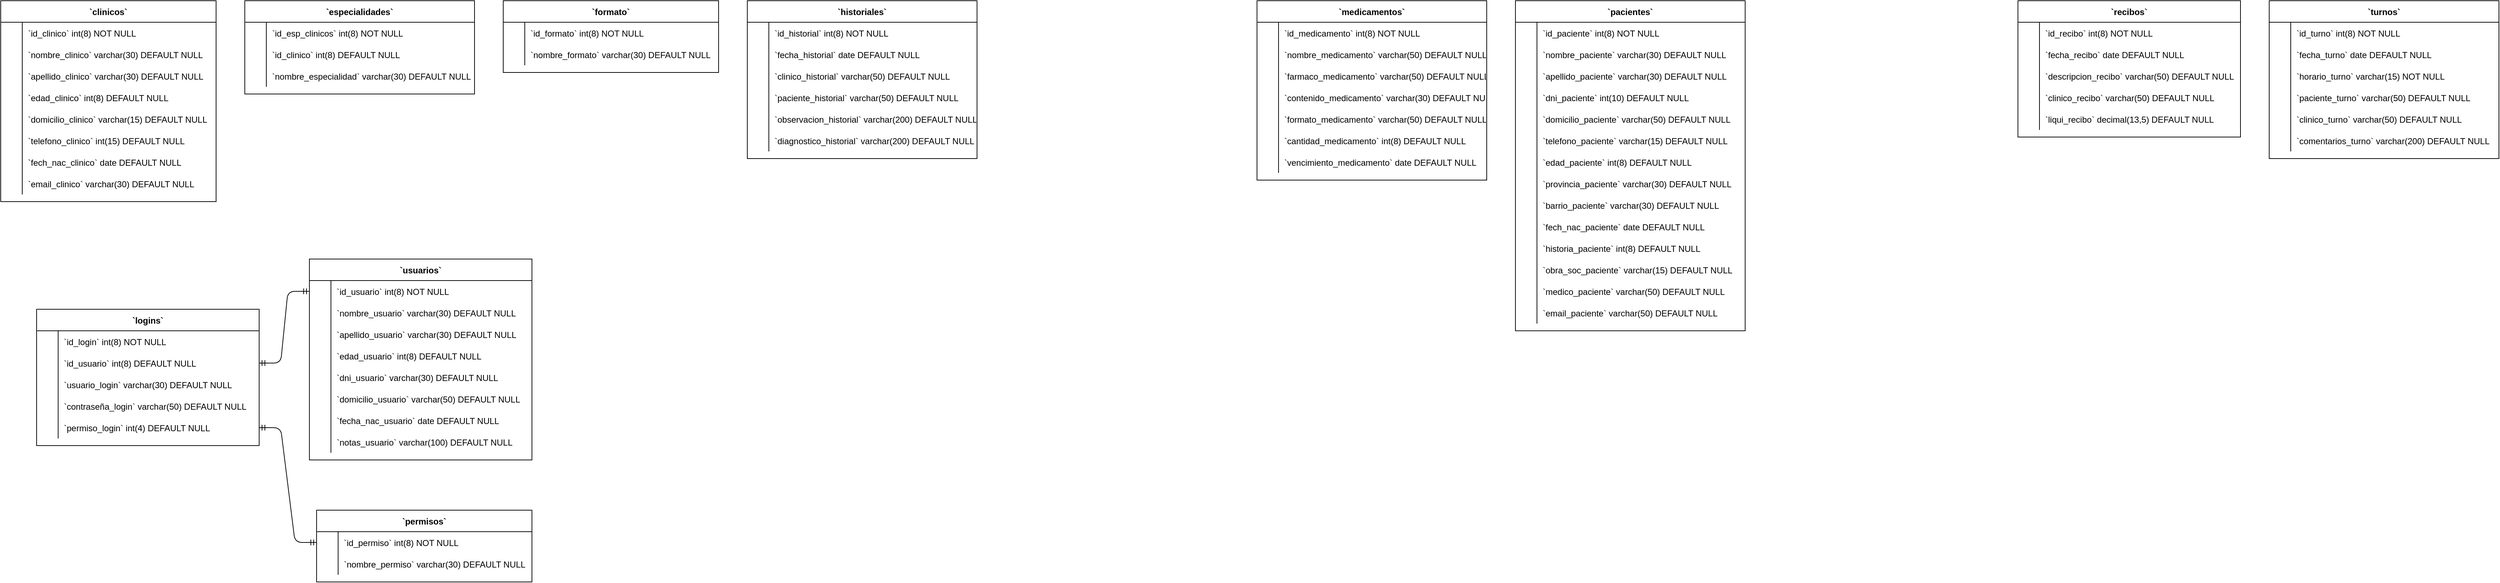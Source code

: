 <mxfile version="13.7.1" type="device"><diagram id="GJ1BI-aO0bGRe-Ar0rI8" name="Page-1"><mxGraphModel dx="3076" dy="762" grid="1" gridSize="10" guides="1" tooltips="1" connect="1" arrows="1" fold="1" page="1" pageScale="1" pageWidth="827" pageHeight="1169" math="0" shadow="0"><root><mxCell id="0"/><mxCell id="1" parent="0"/><mxCell id="Ii7z42GbS3ckq1e17mnA-2" value="`clinicos`" style="shape=table;startSize=30;container=1;collapsible=1;childLayout=tableLayout;fixedRows=1;rowLines=0;fontStyle=1;align=center;resizeLast=1;" vertex="1" parent="1"><mxGeometry x="-1500" y="200" width="300" height="280" as="geometry"/></mxCell><mxCell id="Ii7z42GbS3ckq1e17mnA-3" value="" style="shape=partialRectangle;collapsible=0;dropTarget=0;pointerEvents=0;fillColor=none;points=[[0,0.5],[1,0.5]];portConstraint=eastwest;top=0;left=0;right=0;bottom=0;" vertex="1" parent="Ii7z42GbS3ckq1e17mnA-2"><mxGeometry y="30" width="300" height="30" as="geometry"/></mxCell><mxCell id="Ii7z42GbS3ckq1e17mnA-4" value="" style="shape=partialRectangle;overflow=hidden;connectable=0;fillColor=none;top=0;left=0;bottom=0;right=0;" vertex="1" parent="Ii7z42GbS3ckq1e17mnA-3"><mxGeometry width="30" height="30" as="geometry"/></mxCell><mxCell id="Ii7z42GbS3ckq1e17mnA-5" value="`id_clinico` int(8) NOT NULL" style="shape=partialRectangle;overflow=hidden;connectable=0;fillColor=none;top=0;left=0;bottom=0;right=0;align=left;spacingLeft=6;" vertex="1" parent="Ii7z42GbS3ckq1e17mnA-3"><mxGeometry x="30" width="270" height="30" as="geometry"/></mxCell><mxCell id="Ii7z42GbS3ckq1e17mnA-6" value="" style="shape=partialRectangle;collapsible=0;dropTarget=0;pointerEvents=0;fillColor=none;points=[[0,0.5],[1,0.5]];portConstraint=eastwest;top=0;left=0;right=0;bottom=0;" vertex="1" parent="Ii7z42GbS3ckq1e17mnA-2"><mxGeometry y="60" width="300" height="30" as="geometry"/></mxCell><mxCell id="Ii7z42GbS3ckq1e17mnA-7" value="" style="shape=partialRectangle;overflow=hidden;connectable=0;fillColor=none;top=0;left=0;bottom=0;right=0;" vertex="1" parent="Ii7z42GbS3ckq1e17mnA-6"><mxGeometry width="30" height="30" as="geometry"/></mxCell><mxCell id="Ii7z42GbS3ckq1e17mnA-8" value="`nombre_clinico` varchar(30) DEFAULT NULL" style="shape=partialRectangle;overflow=hidden;connectable=0;fillColor=none;top=0;left=0;bottom=0;right=0;align=left;spacingLeft=6;" vertex="1" parent="Ii7z42GbS3ckq1e17mnA-6"><mxGeometry x="30" width="270" height="30" as="geometry"/></mxCell><mxCell id="Ii7z42GbS3ckq1e17mnA-9" value="" style="shape=partialRectangle;collapsible=0;dropTarget=0;pointerEvents=0;fillColor=none;points=[[0,0.5],[1,0.5]];portConstraint=eastwest;top=0;left=0;right=0;bottom=0;" vertex="1" parent="Ii7z42GbS3ckq1e17mnA-2"><mxGeometry y="90" width="300" height="30" as="geometry"/></mxCell><mxCell id="Ii7z42GbS3ckq1e17mnA-10" value="" style="shape=partialRectangle;overflow=hidden;connectable=0;fillColor=none;top=0;left=0;bottom=0;right=0;" vertex="1" parent="Ii7z42GbS3ckq1e17mnA-9"><mxGeometry width="30" height="30" as="geometry"/></mxCell><mxCell id="Ii7z42GbS3ckq1e17mnA-11" value="`apellido_clinico` varchar(30) DEFAULT NULL" style="shape=partialRectangle;overflow=hidden;connectable=0;fillColor=none;top=0;left=0;bottom=0;right=0;align=left;spacingLeft=6;" vertex="1" parent="Ii7z42GbS3ckq1e17mnA-9"><mxGeometry x="30" width="270" height="30" as="geometry"/></mxCell><mxCell id="Ii7z42GbS3ckq1e17mnA-12" value="" style="shape=partialRectangle;collapsible=0;dropTarget=0;pointerEvents=0;fillColor=none;points=[[0,0.5],[1,0.5]];portConstraint=eastwest;top=0;left=0;right=0;bottom=0;" vertex="1" parent="Ii7z42GbS3ckq1e17mnA-2"><mxGeometry y="120" width="300" height="30" as="geometry"/></mxCell><mxCell id="Ii7z42GbS3ckq1e17mnA-13" value="" style="shape=partialRectangle;overflow=hidden;connectable=0;fillColor=none;top=0;left=0;bottom=0;right=0;" vertex="1" parent="Ii7z42GbS3ckq1e17mnA-12"><mxGeometry width="30" height="30" as="geometry"/></mxCell><mxCell id="Ii7z42GbS3ckq1e17mnA-14" value="`edad_clinico` int(8) DEFAULT NULL" style="shape=partialRectangle;overflow=hidden;connectable=0;fillColor=none;top=0;left=0;bottom=0;right=0;align=left;spacingLeft=6;" vertex="1" parent="Ii7z42GbS3ckq1e17mnA-12"><mxGeometry x="30" width="270" height="30" as="geometry"/></mxCell><mxCell id="Ii7z42GbS3ckq1e17mnA-15" value="" style="shape=partialRectangle;collapsible=0;dropTarget=0;pointerEvents=0;fillColor=none;points=[[0,0.5],[1,0.5]];portConstraint=eastwest;top=0;left=0;right=0;bottom=0;" vertex="1" parent="Ii7z42GbS3ckq1e17mnA-2"><mxGeometry y="150" width="300" height="30" as="geometry"/></mxCell><mxCell id="Ii7z42GbS3ckq1e17mnA-16" value="" style="shape=partialRectangle;overflow=hidden;connectable=0;fillColor=none;top=0;left=0;bottom=0;right=0;" vertex="1" parent="Ii7z42GbS3ckq1e17mnA-15"><mxGeometry width="30" height="30" as="geometry"/></mxCell><mxCell id="Ii7z42GbS3ckq1e17mnA-17" value="`domicilio_clinico` varchar(15) DEFAULT NULL" style="shape=partialRectangle;overflow=hidden;connectable=0;fillColor=none;top=0;left=0;bottom=0;right=0;align=left;spacingLeft=6;" vertex="1" parent="Ii7z42GbS3ckq1e17mnA-15"><mxGeometry x="30" width="270" height="30" as="geometry"/></mxCell><mxCell id="Ii7z42GbS3ckq1e17mnA-18" value="" style="shape=partialRectangle;collapsible=0;dropTarget=0;pointerEvents=0;fillColor=none;points=[[0,0.5],[1,0.5]];portConstraint=eastwest;top=0;left=0;right=0;bottom=0;" vertex="1" parent="Ii7z42GbS3ckq1e17mnA-2"><mxGeometry y="180" width="300" height="30" as="geometry"/></mxCell><mxCell id="Ii7z42GbS3ckq1e17mnA-19" value="" style="shape=partialRectangle;overflow=hidden;connectable=0;fillColor=none;top=0;left=0;bottom=0;right=0;" vertex="1" parent="Ii7z42GbS3ckq1e17mnA-18"><mxGeometry width="30" height="30" as="geometry"/></mxCell><mxCell id="Ii7z42GbS3ckq1e17mnA-20" value="`telefono_clinico` int(15) DEFAULT NULL" style="shape=partialRectangle;overflow=hidden;connectable=0;fillColor=none;top=0;left=0;bottom=0;right=0;align=left;spacingLeft=6;" vertex="1" parent="Ii7z42GbS3ckq1e17mnA-18"><mxGeometry x="30" width="270" height="30" as="geometry"/></mxCell><mxCell id="Ii7z42GbS3ckq1e17mnA-21" value="" style="shape=partialRectangle;collapsible=0;dropTarget=0;pointerEvents=0;fillColor=none;points=[[0,0.5],[1,0.5]];portConstraint=eastwest;top=0;left=0;right=0;bottom=0;" vertex="1" parent="Ii7z42GbS3ckq1e17mnA-2"><mxGeometry y="210" width="300" height="30" as="geometry"/></mxCell><mxCell id="Ii7z42GbS3ckq1e17mnA-22" value="" style="shape=partialRectangle;overflow=hidden;connectable=0;fillColor=none;top=0;left=0;bottom=0;right=0;" vertex="1" parent="Ii7z42GbS3ckq1e17mnA-21"><mxGeometry width="30" height="30" as="geometry"/></mxCell><mxCell id="Ii7z42GbS3ckq1e17mnA-23" value="`fech_nac_clinico` date DEFAULT NULL" style="shape=partialRectangle;overflow=hidden;connectable=0;fillColor=none;top=0;left=0;bottom=0;right=0;align=left;spacingLeft=6;" vertex="1" parent="Ii7z42GbS3ckq1e17mnA-21"><mxGeometry x="30" width="270" height="30" as="geometry"/></mxCell><mxCell id="Ii7z42GbS3ckq1e17mnA-24" value="" style="shape=partialRectangle;collapsible=0;dropTarget=0;pointerEvents=0;fillColor=none;points=[[0,0.5],[1,0.5]];portConstraint=eastwest;top=0;left=0;right=0;bottom=0;" vertex="1" parent="Ii7z42GbS3ckq1e17mnA-2"><mxGeometry y="240" width="300" height="30" as="geometry"/></mxCell><mxCell id="Ii7z42GbS3ckq1e17mnA-25" value="" style="shape=partialRectangle;overflow=hidden;connectable=0;fillColor=none;top=0;left=0;bottom=0;right=0;" vertex="1" parent="Ii7z42GbS3ckq1e17mnA-24"><mxGeometry width="30" height="30" as="geometry"/></mxCell><mxCell id="Ii7z42GbS3ckq1e17mnA-26" value="`email_clinico` varchar(30) DEFAULT NULL" style="shape=partialRectangle;overflow=hidden;connectable=0;fillColor=none;top=0;left=0;bottom=0;right=0;align=left;spacingLeft=6;" vertex="1" parent="Ii7z42GbS3ckq1e17mnA-24"><mxGeometry x="30" width="270" height="30" as="geometry"/></mxCell><mxCell id="Ii7z42GbS3ckq1e17mnA-27" value="`especialidades`" style="shape=table;startSize=30;container=1;collapsible=1;childLayout=tableLayout;fixedRows=1;rowLines=0;fontStyle=1;align=center;resizeLast=1;" vertex="1" parent="1"><mxGeometry x="-1160" y="200" width="320" height="130" as="geometry"/></mxCell><mxCell id="Ii7z42GbS3ckq1e17mnA-28" value="" style="shape=partialRectangle;collapsible=0;dropTarget=0;pointerEvents=0;fillColor=none;points=[[0,0.5],[1,0.5]];portConstraint=eastwest;top=0;left=0;right=0;bottom=0;" vertex="1" parent="Ii7z42GbS3ckq1e17mnA-27"><mxGeometry y="30" width="320" height="30" as="geometry"/></mxCell><mxCell id="Ii7z42GbS3ckq1e17mnA-29" value="" style="shape=partialRectangle;overflow=hidden;connectable=0;fillColor=none;top=0;left=0;bottom=0;right=0;" vertex="1" parent="Ii7z42GbS3ckq1e17mnA-28"><mxGeometry width="30" height="30" as="geometry"/></mxCell><mxCell id="Ii7z42GbS3ckq1e17mnA-30" value="`id_esp_clinicos` int(8) NOT NULL" style="shape=partialRectangle;overflow=hidden;connectable=0;fillColor=none;top=0;left=0;bottom=0;right=0;align=left;spacingLeft=6;" vertex="1" parent="Ii7z42GbS3ckq1e17mnA-28"><mxGeometry x="30" width="290" height="30" as="geometry"/></mxCell><mxCell id="Ii7z42GbS3ckq1e17mnA-31" value="" style="shape=partialRectangle;collapsible=0;dropTarget=0;pointerEvents=0;fillColor=none;points=[[0,0.5],[1,0.5]];portConstraint=eastwest;top=0;left=0;right=0;bottom=0;" vertex="1" parent="Ii7z42GbS3ckq1e17mnA-27"><mxGeometry y="60" width="320" height="30" as="geometry"/></mxCell><mxCell id="Ii7z42GbS3ckq1e17mnA-32" value="" style="shape=partialRectangle;overflow=hidden;connectable=0;fillColor=none;top=0;left=0;bottom=0;right=0;" vertex="1" parent="Ii7z42GbS3ckq1e17mnA-31"><mxGeometry width="30" height="30" as="geometry"/></mxCell><mxCell id="Ii7z42GbS3ckq1e17mnA-33" value="`id_clinico` int(8) DEFAULT NULL" style="shape=partialRectangle;overflow=hidden;connectable=0;fillColor=none;top=0;left=0;bottom=0;right=0;align=left;spacingLeft=6;" vertex="1" parent="Ii7z42GbS3ckq1e17mnA-31"><mxGeometry x="30" width="290" height="30" as="geometry"/></mxCell><mxCell id="Ii7z42GbS3ckq1e17mnA-34" value="" style="shape=partialRectangle;collapsible=0;dropTarget=0;pointerEvents=0;fillColor=none;points=[[0,0.5],[1,0.5]];portConstraint=eastwest;top=0;left=0;right=0;bottom=0;" vertex="1" parent="Ii7z42GbS3ckq1e17mnA-27"><mxGeometry y="90" width="320" height="30" as="geometry"/></mxCell><mxCell id="Ii7z42GbS3ckq1e17mnA-35" value="" style="shape=partialRectangle;overflow=hidden;connectable=0;fillColor=none;top=0;left=0;bottom=0;right=0;" vertex="1" parent="Ii7z42GbS3ckq1e17mnA-34"><mxGeometry width="30" height="30" as="geometry"/></mxCell><mxCell id="Ii7z42GbS3ckq1e17mnA-36" value="`nombre_especialidad` varchar(30) DEFAULT NULL" style="shape=partialRectangle;overflow=hidden;connectable=0;fillColor=none;top=0;left=0;bottom=0;right=0;align=left;spacingLeft=6;" vertex="1" parent="Ii7z42GbS3ckq1e17mnA-34"><mxGeometry x="30" width="290" height="30" as="geometry"/></mxCell><mxCell id="Ii7z42GbS3ckq1e17mnA-37" value="`formato`" style="shape=table;startSize=30;container=1;collapsible=1;childLayout=tableLayout;fixedRows=1;rowLines=0;fontStyle=1;align=center;resizeLast=1;" vertex="1" parent="1"><mxGeometry x="-800" y="200" width="300" height="100" as="geometry"/></mxCell><mxCell id="Ii7z42GbS3ckq1e17mnA-38" value="" style="shape=partialRectangle;collapsible=0;dropTarget=0;pointerEvents=0;fillColor=none;points=[[0,0.5],[1,0.5]];portConstraint=eastwest;top=0;left=0;right=0;bottom=0;" vertex="1" parent="Ii7z42GbS3ckq1e17mnA-37"><mxGeometry y="30" width="300" height="30" as="geometry"/></mxCell><mxCell id="Ii7z42GbS3ckq1e17mnA-39" value="" style="shape=partialRectangle;overflow=hidden;connectable=0;fillColor=none;top=0;left=0;bottom=0;right=0;" vertex="1" parent="Ii7z42GbS3ckq1e17mnA-38"><mxGeometry width="30" height="30" as="geometry"/></mxCell><mxCell id="Ii7z42GbS3ckq1e17mnA-40" value="`id_formato` int(8) NOT NULL" style="shape=partialRectangle;overflow=hidden;connectable=0;fillColor=none;top=0;left=0;bottom=0;right=0;align=left;spacingLeft=6;" vertex="1" parent="Ii7z42GbS3ckq1e17mnA-38"><mxGeometry x="30" width="270" height="30" as="geometry"/></mxCell><mxCell id="Ii7z42GbS3ckq1e17mnA-41" value="" style="shape=partialRectangle;collapsible=0;dropTarget=0;pointerEvents=0;fillColor=none;points=[[0,0.5],[1,0.5]];portConstraint=eastwest;top=0;left=0;right=0;bottom=0;" vertex="1" parent="Ii7z42GbS3ckq1e17mnA-37"><mxGeometry y="60" width="300" height="30" as="geometry"/></mxCell><mxCell id="Ii7z42GbS3ckq1e17mnA-42" value="" style="shape=partialRectangle;overflow=hidden;connectable=0;fillColor=none;top=0;left=0;bottom=0;right=0;" vertex="1" parent="Ii7z42GbS3ckq1e17mnA-41"><mxGeometry width="30" height="30" as="geometry"/></mxCell><mxCell id="Ii7z42GbS3ckq1e17mnA-43" value="`nombre_formato` varchar(30) DEFAULT NULL" style="shape=partialRectangle;overflow=hidden;connectable=0;fillColor=none;top=0;left=0;bottom=0;right=0;align=left;spacingLeft=6;" vertex="1" parent="Ii7z42GbS3ckq1e17mnA-41"><mxGeometry x="30" width="270" height="30" as="geometry"/></mxCell><mxCell id="Ii7z42GbS3ckq1e17mnA-44" value="`historiales`" style="shape=table;startSize=30;container=1;collapsible=1;childLayout=tableLayout;fixedRows=1;rowLines=0;fontStyle=1;align=center;resizeLast=1;" vertex="1" parent="1"><mxGeometry x="-460" y="200" width="320" height="220" as="geometry"/></mxCell><mxCell id="Ii7z42GbS3ckq1e17mnA-45" value="" style="shape=partialRectangle;collapsible=0;dropTarget=0;pointerEvents=0;fillColor=none;points=[[0,0.5],[1,0.5]];portConstraint=eastwest;top=0;left=0;right=0;bottom=0;" vertex="1" parent="Ii7z42GbS3ckq1e17mnA-44"><mxGeometry y="30" width="320" height="30" as="geometry"/></mxCell><mxCell id="Ii7z42GbS3ckq1e17mnA-46" value="" style="shape=partialRectangle;overflow=hidden;connectable=0;fillColor=none;top=0;left=0;bottom=0;right=0;" vertex="1" parent="Ii7z42GbS3ckq1e17mnA-45"><mxGeometry width="30" height="30" as="geometry"/></mxCell><mxCell id="Ii7z42GbS3ckq1e17mnA-47" value="`id_historial` int(8) NOT NULL" style="shape=partialRectangle;overflow=hidden;connectable=0;fillColor=none;top=0;left=0;bottom=0;right=0;align=left;spacingLeft=6;" vertex="1" parent="Ii7z42GbS3ckq1e17mnA-45"><mxGeometry x="30" width="290" height="30" as="geometry"/></mxCell><mxCell id="Ii7z42GbS3ckq1e17mnA-48" value="" style="shape=partialRectangle;collapsible=0;dropTarget=0;pointerEvents=0;fillColor=none;points=[[0,0.5],[1,0.5]];portConstraint=eastwest;top=0;left=0;right=0;bottom=0;" vertex="1" parent="Ii7z42GbS3ckq1e17mnA-44"><mxGeometry y="60" width="320" height="30" as="geometry"/></mxCell><mxCell id="Ii7z42GbS3ckq1e17mnA-49" value="" style="shape=partialRectangle;overflow=hidden;connectable=0;fillColor=none;top=0;left=0;bottom=0;right=0;" vertex="1" parent="Ii7z42GbS3ckq1e17mnA-48"><mxGeometry width="30" height="30" as="geometry"/></mxCell><mxCell id="Ii7z42GbS3ckq1e17mnA-50" value="`fecha_historial` date DEFAULT NULL" style="shape=partialRectangle;overflow=hidden;connectable=0;fillColor=none;top=0;left=0;bottom=0;right=0;align=left;spacingLeft=6;" vertex="1" parent="Ii7z42GbS3ckq1e17mnA-48"><mxGeometry x="30" width="290" height="30" as="geometry"/></mxCell><mxCell id="Ii7z42GbS3ckq1e17mnA-51" value="" style="shape=partialRectangle;collapsible=0;dropTarget=0;pointerEvents=0;fillColor=none;points=[[0,0.5],[1,0.5]];portConstraint=eastwest;top=0;left=0;right=0;bottom=0;" vertex="1" parent="Ii7z42GbS3ckq1e17mnA-44"><mxGeometry y="90" width="320" height="30" as="geometry"/></mxCell><mxCell id="Ii7z42GbS3ckq1e17mnA-52" value="" style="shape=partialRectangle;overflow=hidden;connectable=0;fillColor=none;top=0;left=0;bottom=0;right=0;" vertex="1" parent="Ii7z42GbS3ckq1e17mnA-51"><mxGeometry width="30" height="30" as="geometry"/></mxCell><mxCell id="Ii7z42GbS3ckq1e17mnA-53" value="`clinico_historial` varchar(50) DEFAULT NULL" style="shape=partialRectangle;overflow=hidden;connectable=0;fillColor=none;top=0;left=0;bottom=0;right=0;align=left;spacingLeft=6;" vertex="1" parent="Ii7z42GbS3ckq1e17mnA-51"><mxGeometry x="30" width="290" height="30" as="geometry"/></mxCell><mxCell id="Ii7z42GbS3ckq1e17mnA-54" value="" style="shape=partialRectangle;collapsible=0;dropTarget=0;pointerEvents=0;fillColor=none;points=[[0,0.5],[1,0.5]];portConstraint=eastwest;top=0;left=0;right=0;bottom=0;" vertex="1" parent="Ii7z42GbS3ckq1e17mnA-44"><mxGeometry y="120" width="320" height="30" as="geometry"/></mxCell><mxCell id="Ii7z42GbS3ckq1e17mnA-55" value="" style="shape=partialRectangle;overflow=hidden;connectable=0;fillColor=none;top=0;left=0;bottom=0;right=0;" vertex="1" parent="Ii7z42GbS3ckq1e17mnA-54"><mxGeometry width="30" height="30" as="geometry"/></mxCell><mxCell id="Ii7z42GbS3ckq1e17mnA-56" value="`paciente_historial` varchar(50) DEFAULT NULL" style="shape=partialRectangle;overflow=hidden;connectable=0;fillColor=none;top=0;left=0;bottom=0;right=0;align=left;spacingLeft=6;" vertex="1" parent="Ii7z42GbS3ckq1e17mnA-54"><mxGeometry x="30" width="290" height="30" as="geometry"/></mxCell><mxCell id="Ii7z42GbS3ckq1e17mnA-57" value="" style="shape=partialRectangle;collapsible=0;dropTarget=0;pointerEvents=0;fillColor=none;points=[[0,0.5],[1,0.5]];portConstraint=eastwest;top=0;left=0;right=0;bottom=0;" vertex="1" parent="Ii7z42GbS3ckq1e17mnA-44"><mxGeometry y="150" width="320" height="30" as="geometry"/></mxCell><mxCell id="Ii7z42GbS3ckq1e17mnA-58" value="" style="shape=partialRectangle;overflow=hidden;connectable=0;fillColor=none;top=0;left=0;bottom=0;right=0;" vertex="1" parent="Ii7z42GbS3ckq1e17mnA-57"><mxGeometry width="30" height="30" as="geometry"/></mxCell><mxCell id="Ii7z42GbS3ckq1e17mnA-59" value="`observacion_historial` varchar(200) DEFAULT NULL" style="shape=partialRectangle;overflow=hidden;connectable=0;fillColor=none;top=0;left=0;bottom=0;right=0;align=left;spacingLeft=6;" vertex="1" parent="Ii7z42GbS3ckq1e17mnA-57"><mxGeometry x="30" width="290" height="30" as="geometry"/></mxCell><mxCell id="Ii7z42GbS3ckq1e17mnA-60" value="" style="shape=partialRectangle;collapsible=0;dropTarget=0;pointerEvents=0;fillColor=none;points=[[0,0.5],[1,0.5]];portConstraint=eastwest;top=0;left=0;right=0;bottom=0;" vertex="1" parent="Ii7z42GbS3ckq1e17mnA-44"><mxGeometry y="180" width="320" height="30" as="geometry"/></mxCell><mxCell id="Ii7z42GbS3ckq1e17mnA-61" value="" style="shape=partialRectangle;overflow=hidden;connectable=0;fillColor=none;top=0;left=0;bottom=0;right=0;" vertex="1" parent="Ii7z42GbS3ckq1e17mnA-60"><mxGeometry width="30" height="30" as="geometry"/></mxCell><mxCell id="Ii7z42GbS3ckq1e17mnA-62" value="`diagnostico_historial` varchar(200) DEFAULT NULL" style="shape=partialRectangle;overflow=hidden;connectable=0;fillColor=none;top=0;left=0;bottom=0;right=0;align=left;spacingLeft=6;" vertex="1" parent="Ii7z42GbS3ckq1e17mnA-60"><mxGeometry x="30" width="290" height="30" as="geometry"/></mxCell><mxCell id="Ii7z42GbS3ckq1e17mnA-79" value="`medicamentos`" style="shape=table;startSize=30;container=1;collapsible=1;childLayout=tableLayout;fixedRows=1;rowLines=0;fontStyle=1;align=center;resizeLast=1;" vertex="1" parent="1"><mxGeometry x="250" y="200" width="320" height="250" as="geometry"/></mxCell><mxCell id="Ii7z42GbS3ckq1e17mnA-80" value="" style="shape=partialRectangle;collapsible=0;dropTarget=0;pointerEvents=0;fillColor=none;points=[[0,0.5],[1,0.5]];portConstraint=eastwest;top=0;left=0;right=0;bottom=0;" vertex="1" parent="Ii7z42GbS3ckq1e17mnA-79"><mxGeometry y="30" width="320" height="30" as="geometry"/></mxCell><mxCell id="Ii7z42GbS3ckq1e17mnA-81" value="" style="shape=partialRectangle;overflow=hidden;connectable=0;fillColor=none;top=0;left=0;bottom=0;right=0;" vertex="1" parent="Ii7z42GbS3ckq1e17mnA-80"><mxGeometry width="30" height="30" as="geometry"/></mxCell><mxCell id="Ii7z42GbS3ckq1e17mnA-82" value="`id_medicamento` int(8) NOT NULL" style="shape=partialRectangle;overflow=hidden;connectable=0;fillColor=none;top=0;left=0;bottom=0;right=0;align=left;spacingLeft=6;" vertex="1" parent="Ii7z42GbS3ckq1e17mnA-80"><mxGeometry x="30" width="290" height="30" as="geometry"/></mxCell><mxCell id="Ii7z42GbS3ckq1e17mnA-83" value="" style="shape=partialRectangle;collapsible=0;dropTarget=0;pointerEvents=0;fillColor=none;points=[[0,0.5],[1,0.5]];portConstraint=eastwest;top=0;left=0;right=0;bottom=0;" vertex="1" parent="Ii7z42GbS3ckq1e17mnA-79"><mxGeometry y="60" width="320" height="30" as="geometry"/></mxCell><mxCell id="Ii7z42GbS3ckq1e17mnA-84" value="" style="shape=partialRectangle;overflow=hidden;connectable=0;fillColor=none;top=0;left=0;bottom=0;right=0;" vertex="1" parent="Ii7z42GbS3ckq1e17mnA-83"><mxGeometry width="30" height="30" as="geometry"/></mxCell><mxCell id="Ii7z42GbS3ckq1e17mnA-85" value="`nombre_medicamento` varchar(50) DEFAULT NULL" style="shape=partialRectangle;overflow=hidden;connectable=0;fillColor=none;top=0;left=0;bottom=0;right=0;align=left;spacingLeft=6;" vertex="1" parent="Ii7z42GbS3ckq1e17mnA-83"><mxGeometry x="30" width="290" height="30" as="geometry"/></mxCell><mxCell id="Ii7z42GbS3ckq1e17mnA-86" value="" style="shape=partialRectangle;collapsible=0;dropTarget=0;pointerEvents=0;fillColor=none;points=[[0,0.5],[1,0.5]];portConstraint=eastwest;top=0;left=0;right=0;bottom=0;" vertex="1" parent="Ii7z42GbS3ckq1e17mnA-79"><mxGeometry y="90" width="320" height="30" as="geometry"/></mxCell><mxCell id="Ii7z42GbS3ckq1e17mnA-87" value="" style="shape=partialRectangle;overflow=hidden;connectable=0;fillColor=none;top=0;left=0;bottom=0;right=0;" vertex="1" parent="Ii7z42GbS3ckq1e17mnA-86"><mxGeometry width="30" height="30" as="geometry"/></mxCell><mxCell id="Ii7z42GbS3ckq1e17mnA-88" value="`farmaco_medicamento` varchar(50) DEFAULT NULL" style="shape=partialRectangle;overflow=hidden;connectable=0;fillColor=none;top=0;left=0;bottom=0;right=0;align=left;spacingLeft=6;" vertex="1" parent="Ii7z42GbS3ckq1e17mnA-86"><mxGeometry x="30" width="290" height="30" as="geometry"/></mxCell><mxCell id="Ii7z42GbS3ckq1e17mnA-89" value="" style="shape=partialRectangle;collapsible=0;dropTarget=0;pointerEvents=0;fillColor=none;points=[[0,0.5],[1,0.5]];portConstraint=eastwest;top=0;left=0;right=0;bottom=0;" vertex="1" parent="Ii7z42GbS3ckq1e17mnA-79"><mxGeometry y="120" width="320" height="30" as="geometry"/></mxCell><mxCell id="Ii7z42GbS3ckq1e17mnA-90" value="" style="shape=partialRectangle;overflow=hidden;connectable=0;fillColor=none;top=0;left=0;bottom=0;right=0;" vertex="1" parent="Ii7z42GbS3ckq1e17mnA-89"><mxGeometry width="30" height="30" as="geometry"/></mxCell><mxCell id="Ii7z42GbS3ckq1e17mnA-91" value="`contenido_medicamento` varchar(30) DEFAULT NULL" style="shape=partialRectangle;overflow=hidden;connectable=0;fillColor=none;top=0;left=0;bottom=0;right=0;align=left;spacingLeft=6;" vertex="1" parent="Ii7z42GbS3ckq1e17mnA-89"><mxGeometry x="30" width="290" height="30" as="geometry"/></mxCell><mxCell id="Ii7z42GbS3ckq1e17mnA-92" value="" style="shape=partialRectangle;collapsible=0;dropTarget=0;pointerEvents=0;fillColor=none;points=[[0,0.5],[1,0.5]];portConstraint=eastwest;top=0;left=0;right=0;bottom=0;" vertex="1" parent="Ii7z42GbS3ckq1e17mnA-79"><mxGeometry y="150" width="320" height="30" as="geometry"/></mxCell><mxCell id="Ii7z42GbS3ckq1e17mnA-93" value="" style="shape=partialRectangle;overflow=hidden;connectable=0;fillColor=none;top=0;left=0;bottom=0;right=0;" vertex="1" parent="Ii7z42GbS3ckq1e17mnA-92"><mxGeometry width="30" height="30" as="geometry"/></mxCell><mxCell id="Ii7z42GbS3ckq1e17mnA-94" value="`formato_medicamento` varchar(50) DEFAULT NULL" style="shape=partialRectangle;overflow=hidden;connectable=0;fillColor=none;top=0;left=0;bottom=0;right=0;align=left;spacingLeft=6;" vertex="1" parent="Ii7z42GbS3ckq1e17mnA-92"><mxGeometry x="30" width="290" height="30" as="geometry"/></mxCell><mxCell id="Ii7z42GbS3ckq1e17mnA-95" value="" style="shape=partialRectangle;collapsible=0;dropTarget=0;pointerEvents=0;fillColor=none;points=[[0,0.5],[1,0.5]];portConstraint=eastwest;top=0;left=0;right=0;bottom=0;" vertex="1" parent="Ii7z42GbS3ckq1e17mnA-79"><mxGeometry y="180" width="320" height="30" as="geometry"/></mxCell><mxCell id="Ii7z42GbS3ckq1e17mnA-96" value="" style="shape=partialRectangle;overflow=hidden;connectable=0;fillColor=none;top=0;left=0;bottom=0;right=0;" vertex="1" parent="Ii7z42GbS3ckq1e17mnA-95"><mxGeometry width="30" height="30" as="geometry"/></mxCell><mxCell id="Ii7z42GbS3ckq1e17mnA-97" value="`cantidad_medicamento` int(8) DEFAULT NULL" style="shape=partialRectangle;overflow=hidden;connectable=0;fillColor=none;top=0;left=0;bottom=0;right=0;align=left;spacingLeft=6;" vertex="1" parent="Ii7z42GbS3ckq1e17mnA-95"><mxGeometry x="30" width="290" height="30" as="geometry"/></mxCell><mxCell id="Ii7z42GbS3ckq1e17mnA-98" value="" style="shape=partialRectangle;collapsible=0;dropTarget=0;pointerEvents=0;fillColor=none;points=[[0,0.5],[1,0.5]];portConstraint=eastwest;top=0;left=0;right=0;bottom=0;" vertex="1" parent="Ii7z42GbS3ckq1e17mnA-79"><mxGeometry y="210" width="320" height="30" as="geometry"/></mxCell><mxCell id="Ii7z42GbS3ckq1e17mnA-99" value="" style="shape=partialRectangle;overflow=hidden;connectable=0;fillColor=none;top=0;left=0;bottom=0;right=0;" vertex="1" parent="Ii7z42GbS3ckq1e17mnA-98"><mxGeometry width="30" height="30" as="geometry"/></mxCell><mxCell id="Ii7z42GbS3ckq1e17mnA-100" value="`vencimiento_medicamento` date DEFAULT NULL" style="shape=partialRectangle;overflow=hidden;connectable=0;fillColor=none;top=0;left=0;bottom=0;right=0;align=left;spacingLeft=6;" vertex="1" parent="Ii7z42GbS3ckq1e17mnA-98"><mxGeometry x="30" width="290" height="30" as="geometry"/></mxCell><mxCell id="Ii7z42GbS3ckq1e17mnA-101" value="`pacientes`" style="shape=table;startSize=30;container=1;collapsible=1;childLayout=tableLayout;fixedRows=1;rowLines=0;fontStyle=1;align=center;resizeLast=1;" vertex="1" parent="1"><mxGeometry x="610" y="200" width="320" height="460" as="geometry"/></mxCell><mxCell id="Ii7z42GbS3ckq1e17mnA-102" value="" style="shape=partialRectangle;collapsible=0;dropTarget=0;pointerEvents=0;fillColor=none;points=[[0,0.5],[1,0.5]];portConstraint=eastwest;top=0;left=0;right=0;bottom=0;" vertex="1" parent="Ii7z42GbS3ckq1e17mnA-101"><mxGeometry y="30" width="320" height="30" as="geometry"/></mxCell><mxCell id="Ii7z42GbS3ckq1e17mnA-103" value="" style="shape=partialRectangle;overflow=hidden;connectable=0;fillColor=none;top=0;left=0;bottom=0;right=0;" vertex="1" parent="Ii7z42GbS3ckq1e17mnA-102"><mxGeometry width="30" height="30" as="geometry"/></mxCell><mxCell id="Ii7z42GbS3ckq1e17mnA-104" value="`id_paciente` int(8) NOT NULL" style="shape=partialRectangle;overflow=hidden;connectable=0;fillColor=none;top=0;left=0;bottom=0;right=0;align=left;spacingLeft=6;" vertex="1" parent="Ii7z42GbS3ckq1e17mnA-102"><mxGeometry x="30" width="290" height="30" as="geometry"/></mxCell><mxCell id="Ii7z42GbS3ckq1e17mnA-105" value="" style="shape=partialRectangle;collapsible=0;dropTarget=0;pointerEvents=0;fillColor=none;points=[[0,0.5],[1,0.5]];portConstraint=eastwest;top=0;left=0;right=0;bottom=0;" vertex="1" parent="Ii7z42GbS3ckq1e17mnA-101"><mxGeometry y="60" width="320" height="30" as="geometry"/></mxCell><mxCell id="Ii7z42GbS3ckq1e17mnA-106" value="" style="shape=partialRectangle;overflow=hidden;connectable=0;fillColor=none;top=0;left=0;bottom=0;right=0;" vertex="1" parent="Ii7z42GbS3ckq1e17mnA-105"><mxGeometry width="30" height="30" as="geometry"/></mxCell><mxCell id="Ii7z42GbS3ckq1e17mnA-107" value="`nombre_paciente` varchar(30) DEFAULT NULL" style="shape=partialRectangle;overflow=hidden;connectable=0;fillColor=none;top=0;left=0;bottom=0;right=0;align=left;spacingLeft=6;" vertex="1" parent="Ii7z42GbS3ckq1e17mnA-105"><mxGeometry x="30" width="290" height="30" as="geometry"/></mxCell><mxCell id="Ii7z42GbS3ckq1e17mnA-108" value="" style="shape=partialRectangle;collapsible=0;dropTarget=0;pointerEvents=0;fillColor=none;points=[[0,0.5],[1,0.5]];portConstraint=eastwest;top=0;left=0;right=0;bottom=0;" vertex="1" parent="Ii7z42GbS3ckq1e17mnA-101"><mxGeometry y="90" width="320" height="30" as="geometry"/></mxCell><mxCell id="Ii7z42GbS3ckq1e17mnA-109" value="" style="shape=partialRectangle;overflow=hidden;connectable=0;fillColor=none;top=0;left=0;bottom=0;right=0;" vertex="1" parent="Ii7z42GbS3ckq1e17mnA-108"><mxGeometry width="30" height="30" as="geometry"/></mxCell><mxCell id="Ii7z42GbS3ckq1e17mnA-110" value="`apellido_paciente` varchar(30) DEFAULT NULL" style="shape=partialRectangle;overflow=hidden;connectable=0;fillColor=none;top=0;left=0;bottom=0;right=0;align=left;spacingLeft=6;" vertex="1" parent="Ii7z42GbS3ckq1e17mnA-108"><mxGeometry x="30" width="290" height="30" as="geometry"/></mxCell><mxCell id="Ii7z42GbS3ckq1e17mnA-111" value="" style="shape=partialRectangle;collapsible=0;dropTarget=0;pointerEvents=0;fillColor=none;points=[[0,0.5],[1,0.5]];portConstraint=eastwest;top=0;left=0;right=0;bottom=0;" vertex="1" parent="Ii7z42GbS3ckq1e17mnA-101"><mxGeometry y="120" width="320" height="30" as="geometry"/></mxCell><mxCell id="Ii7z42GbS3ckq1e17mnA-112" value="" style="shape=partialRectangle;overflow=hidden;connectable=0;fillColor=none;top=0;left=0;bottom=0;right=0;" vertex="1" parent="Ii7z42GbS3ckq1e17mnA-111"><mxGeometry width="30" height="30" as="geometry"/></mxCell><mxCell id="Ii7z42GbS3ckq1e17mnA-113" value="`dni_paciente` int(10) DEFAULT NULL" style="shape=partialRectangle;overflow=hidden;connectable=0;fillColor=none;top=0;left=0;bottom=0;right=0;align=left;spacingLeft=6;" vertex="1" parent="Ii7z42GbS3ckq1e17mnA-111"><mxGeometry x="30" width="290" height="30" as="geometry"/></mxCell><mxCell id="Ii7z42GbS3ckq1e17mnA-114" value="" style="shape=partialRectangle;collapsible=0;dropTarget=0;pointerEvents=0;fillColor=none;points=[[0,0.5],[1,0.5]];portConstraint=eastwest;top=0;left=0;right=0;bottom=0;" vertex="1" parent="Ii7z42GbS3ckq1e17mnA-101"><mxGeometry y="150" width="320" height="30" as="geometry"/></mxCell><mxCell id="Ii7z42GbS3ckq1e17mnA-115" value="" style="shape=partialRectangle;overflow=hidden;connectable=0;fillColor=none;top=0;left=0;bottom=0;right=0;" vertex="1" parent="Ii7z42GbS3ckq1e17mnA-114"><mxGeometry width="30" height="30" as="geometry"/></mxCell><mxCell id="Ii7z42GbS3ckq1e17mnA-116" value="`domicilio_paciente` varchar(50) DEFAULT NULL" style="shape=partialRectangle;overflow=hidden;connectable=0;fillColor=none;top=0;left=0;bottom=0;right=0;align=left;spacingLeft=6;" vertex="1" parent="Ii7z42GbS3ckq1e17mnA-114"><mxGeometry x="30" width="290" height="30" as="geometry"/></mxCell><mxCell id="Ii7z42GbS3ckq1e17mnA-117" value="" style="shape=partialRectangle;collapsible=0;dropTarget=0;pointerEvents=0;fillColor=none;points=[[0,0.5],[1,0.5]];portConstraint=eastwest;top=0;left=0;right=0;bottom=0;" vertex="1" parent="Ii7z42GbS3ckq1e17mnA-101"><mxGeometry y="180" width="320" height="30" as="geometry"/></mxCell><mxCell id="Ii7z42GbS3ckq1e17mnA-118" value="" style="shape=partialRectangle;overflow=hidden;connectable=0;fillColor=none;top=0;left=0;bottom=0;right=0;" vertex="1" parent="Ii7z42GbS3ckq1e17mnA-117"><mxGeometry width="30" height="30" as="geometry"/></mxCell><mxCell id="Ii7z42GbS3ckq1e17mnA-119" value="`telefono_paciente` varchar(15) DEFAULT NULL" style="shape=partialRectangle;overflow=hidden;connectable=0;fillColor=none;top=0;left=0;bottom=0;right=0;align=left;spacingLeft=6;" vertex="1" parent="Ii7z42GbS3ckq1e17mnA-117"><mxGeometry x="30" width="290" height="30" as="geometry"/></mxCell><mxCell id="Ii7z42GbS3ckq1e17mnA-120" value="" style="shape=partialRectangle;collapsible=0;dropTarget=0;pointerEvents=0;fillColor=none;points=[[0,0.5],[1,0.5]];portConstraint=eastwest;top=0;left=0;right=0;bottom=0;" vertex="1" parent="Ii7z42GbS3ckq1e17mnA-101"><mxGeometry y="210" width="320" height="30" as="geometry"/></mxCell><mxCell id="Ii7z42GbS3ckq1e17mnA-121" value="" style="shape=partialRectangle;overflow=hidden;connectable=0;fillColor=none;top=0;left=0;bottom=0;right=0;" vertex="1" parent="Ii7z42GbS3ckq1e17mnA-120"><mxGeometry width="30" height="30" as="geometry"/></mxCell><mxCell id="Ii7z42GbS3ckq1e17mnA-122" value="`edad_paciente` int(8) DEFAULT NULL" style="shape=partialRectangle;overflow=hidden;connectable=0;fillColor=none;top=0;left=0;bottom=0;right=0;align=left;spacingLeft=6;" vertex="1" parent="Ii7z42GbS3ckq1e17mnA-120"><mxGeometry x="30" width="290" height="30" as="geometry"/></mxCell><mxCell id="Ii7z42GbS3ckq1e17mnA-123" value="" style="shape=partialRectangle;collapsible=0;dropTarget=0;pointerEvents=0;fillColor=none;points=[[0,0.5],[1,0.5]];portConstraint=eastwest;top=0;left=0;right=0;bottom=0;" vertex="1" parent="Ii7z42GbS3ckq1e17mnA-101"><mxGeometry y="240" width="320" height="30" as="geometry"/></mxCell><mxCell id="Ii7z42GbS3ckq1e17mnA-124" value="" style="shape=partialRectangle;overflow=hidden;connectable=0;fillColor=none;top=0;left=0;bottom=0;right=0;" vertex="1" parent="Ii7z42GbS3ckq1e17mnA-123"><mxGeometry width="30" height="30" as="geometry"/></mxCell><mxCell id="Ii7z42GbS3ckq1e17mnA-125" value="`provincia_paciente` varchar(30) DEFAULT NULL" style="shape=partialRectangle;overflow=hidden;connectable=0;fillColor=none;top=0;left=0;bottom=0;right=0;align=left;spacingLeft=6;" vertex="1" parent="Ii7z42GbS3ckq1e17mnA-123"><mxGeometry x="30" width="290" height="30" as="geometry"/></mxCell><mxCell id="Ii7z42GbS3ckq1e17mnA-126" value="" style="shape=partialRectangle;collapsible=0;dropTarget=0;pointerEvents=0;fillColor=none;points=[[0,0.5],[1,0.5]];portConstraint=eastwest;top=0;left=0;right=0;bottom=0;" vertex="1" parent="Ii7z42GbS3ckq1e17mnA-101"><mxGeometry y="270" width="320" height="30" as="geometry"/></mxCell><mxCell id="Ii7z42GbS3ckq1e17mnA-127" value="" style="shape=partialRectangle;overflow=hidden;connectable=0;fillColor=none;top=0;left=0;bottom=0;right=0;" vertex="1" parent="Ii7z42GbS3ckq1e17mnA-126"><mxGeometry width="30" height="30" as="geometry"/></mxCell><mxCell id="Ii7z42GbS3ckq1e17mnA-128" value="`barrio_paciente` varchar(30) DEFAULT NULL" style="shape=partialRectangle;overflow=hidden;connectable=0;fillColor=none;top=0;left=0;bottom=0;right=0;align=left;spacingLeft=6;" vertex="1" parent="Ii7z42GbS3ckq1e17mnA-126"><mxGeometry x="30" width="290" height="30" as="geometry"/></mxCell><mxCell id="Ii7z42GbS3ckq1e17mnA-129" value="" style="shape=partialRectangle;collapsible=0;dropTarget=0;pointerEvents=0;fillColor=none;points=[[0,0.5],[1,0.5]];portConstraint=eastwest;top=0;left=0;right=0;bottom=0;" vertex="1" parent="Ii7z42GbS3ckq1e17mnA-101"><mxGeometry y="300" width="320" height="30" as="geometry"/></mxCell><mxCell id="Ii7z42GbS3ckq1e17mnA-130" value="" style="shape=partialRectangle;overflow=hidden;connectable=0;fillColor=none;top=0;left=0;bottom=0;right=0;" vertex="1" parent="Ii7z42GbS3ckq1e17mnA-129"><mxGeometry width="30" height="30" as="geometry"/></mxCell><mxCell id="Ii7z42GbS3ckq1e17mnA-131" value="`fech_nac_paciente` date DEFAULT NULL" style="shape=partialRectangle;overflow=hidden;connectable=0;fillColor=none;top=0;left=0;bottom=0;right=0;align=left;spacingLeft=6;" vertex="1" parent="Ii7z42GbS3ckq1e17mnA-129"><mxGeometry x="30" width="290" height="30" as="geometry"/></mxCell><mxCell id="Ii7z42GbS3ckq1e17mnA-132" value="" style="shape=partialRectangle;collapsible=0;dropTarget=0;pointerEvents=0;fillColor=none;points=[[0,0.5],[1,0.5]];portConstraint=eastwest;top=0;left=0;right=0;bottom=0;" vertex="1" parent="Ii7z42GbS3ckq1e17mnA-101"><mxGeometry y="330" width="320" height="30" as="geometry"/></mxCell><mxCell id="Ii7z42GbS3ckq1e17mnA-133" value="" style="shape=partialRectangle;overflow=hidden;connectable=0;fillColor=none;top=0;left=0;bottom=0;right=0;" vertex="1" parent="Ii7z42GbS3ckq1e17mnA-132"><mxGeometry width="30" height="30" as="geometry"/></mxCell><mxCell id="Ii7z42GbS3ckq1e17mnA-134" value="`historia_paciente` int(8) DEFAULT NULL" style="shape=partialRectangle;overflow=hidden;connectable=0;fillColor=none;top=0;left=0;bottom=0;right=0;align=left;spacingLeft=6;" vertex="1" parent="Ii7z42GbS3ckq1e17mnA-132"><mxGeometry x="30" width="290" height="30" as="geometry"/></mxCell><mxCell id="Ii7z42GbS3ckq1e17mnA-135" value="" style="shape=partialRectangle;collapsible=0;dropTarget=0;pointerEvents=0;fillColor=none;points=[[0,0.5],[1,0.5]];portConstraint=eastwest;top=0;left=0;right=0;bottom=0;" vertex="1" parent="Ii7z42GbS3ckq1e17mnA-101"><mxGeometry y="360" width="320" height="30" as="geometry"/></mxCell><mxCell id="Ii7z42GbS3ckq1e17mnA-136" value="" style="shape=partialRectangle;overflow=hidden;connectable=0;fillColor=none;top=0;left=0;bottom=0;right=0;" vertex="1" parent="Ii7z42GbS3ckq1e17mnA-135"><mxGeometry width="30" height="30" as="geometry"/></mxCell><mxCell id="Ii7z42GbS3ckq1e17mnA-137" value="`obra_soc_paciente` varchar(15) DEFAULT NULL" style="shape=partialRectangle;overflow=hidden;connectable=0;fillColor=none;top=0;left=0;bottom=0;right=0;align=left;spacingLeft=6;" vertex="1" parent="Ii7z42GbS3ckq1e17mnA-135"><mxGeometry x="30" width="290" height="30" as="geometry"/></mxCell><mxCell id="Ii7z42GbS3ckq1e17mnA-138" value="" style="shape=partialRectangle;collapsible=0;dropTarget=0;pointerEvents=0;fillColor=none;points=[[0,0.5],[1,0.5]];portConstraint=eastwest;top=0;left=0;right=0;bottom=0;" vertex="1" parent="Ii7z42GbS3ckq1e17mnA-101"><mxGeometry y="390" width="320" height="30" as="geometry"/></mxCell><mxCell id="Ii7z42GbS3ckq1e17mnA-139" value="" style="shape=partialRectangle;overflow=hidden;connectable=0;fillColor=none;top=0;left=0;bottom=0;right=0;" vertex="1" parent="Ii7z42GbS3ckq1e17mnA-138"><mxGeometry width="30" height="30" as="geometry"/></mxCell><mxCell id="Ii7z42GbS3ckq1e17mnA-140" value="`medico_paciente` varchar(50) DEFAULT NULL" style="shape=partialRectangle;overflow=hidden;connectable=0;fillColor=none;top=0;left=0;bottom=0;right=0;align=left;spacingLeft=6;" vertex="1" parent="Ii7z42GbS3ckq1e17mnA-138"><mxGeometry x="30" width="290" height="30" as="geometry"/></mxCell><mxCell id="Ii7z42GbS3ckq1e17mnA-141" value="" style="shape=partialRectangle;collapsible=0;dropTarget=0;pointerEvents=0;fillColor=none;points=[[0,0.5],[1,0.5]];portConstraint=eastwest;top=0;left=0;right=0;bottom=0;" vertex="1" parent="Ii7z42GbS3ckq1e17mnA-101"><mxGeometry y="420" width="320" height="30" as="geometry"/></mxCell><mxCell id="Ii7z42GbS3ckq1e17mnA-142" value="" style="shape=partialRectangle;overflow=hidden;connectable=0;fillColor=none;top=0;left=0;bottom=0;right=0;" vertex="1" parent="Ii7z42GbS3ckq1e17mnA-141"><mxGeometry width="30" height="30" as="geometry"/></mxCell><mxCell id="Ii7z42GbS3ckq1e17mnA-143" value="`email_paciente` varchar(50) DEFAULT NULL" style="shape=partialRectangle;overflow=hidden;connectable=0;fillColor=none;top=0;left=0;bottom=0;right=0;align=left;spacingLeft=6;" vertex="1" parent="Ii7z42GbS3ckq1e17mnA-141"><mxGeometry x="30" width="290" height="30" as="geometry"/></mxCell><mxCell id="Ii7z42GbS3ckq1e17mnA-151" value="`recibos`" style="shape=table;startSize=30;container=1;collapsible=1;childLayout=tableLayout;fixedRows=1;rowLines=0;fontStyle=1;align=center;resizeLast=1;" vertex="1" parent="1"><mxGeometry x="1310" y="200" width="310" height="190" as="geometry"/></mxCell><mxCell id="Ii7z42GbS3ckq1e17mnA-152" value="" style="shape=partialRectangle;collapsible=0;dropTarget=0;pointerEvents=0;fillColor=none;points=[[0,0.5],[1,0.5]];portConstraint=eastwest;top=0;left=0;right=0;bottom=0;" vertex="1" parent="Ii7z42GbS3ckq1e17mnA-151"><mxGeometry y="30" width="310" height="30" as="geometry"/></mxCell><mxCell id="Ii7z42GbS3ckq1e17mnA-153" value="" style="shape=partialRectangle;overflow=hidden;connectable=0;fillColor=none;top=0;left=0;bottom=0;right=0;" vertex="1" parent="Ii7z42GbS3ckq1e17mnA-152"><mxGeometry width="30" height="30" as="geometry"/></mxCell><mxCell id="Ii7z42GbS3ckq1e17mnA-154" value="`id_recibo` int(8) NOT NULL" style="shape=partialRectangle;overflow=hidden;connectable=0;fillColor=none;top=0;left=0;bottom=0;right=0;align=left;spacingLeft=6;" vertex="1" parent="Ii7z42GbS3ckq1e17mnA-152"><mxGeometry x="30" width="280" height="30" as="geometry"/></mxCell><mxCell id="Ii7z42GbS3ckq1e17mnA-155" value="" style="shape=partialRectangle;collapsible=0;dropTarget=0;pointerEvents=0;fillColor=none;points=[[0,0.5],[1,0.5]];portConstraint=eastwest;top=0;left=0;right=0;bottom=0;" vertex="1" parent="Ii7z42GbS3ckq1e17mnA-151"><mxGeometry y="60" width="310" height="30" as="geometry"/></mxCell><mxCell id="Ii7z42GbS3ckq1e17mnA-156" value="" style="shape=partialRectangle;overflow=hidden;connectable=0;fillColor=none;top=0;left=0;bottom=0;right=0;" vertex="1" parent="Ii7z42GbS3ckq1e17mnA-155"><mxGeometry width="30" height="30" as="geometry"/></mxCell><mxCell id="Ii7z42GbS3ckq1e17mnA-157" value="`fecha_recibo` date DEFAULT NULL" style="shape=partialRectangle;overflow=hidden;connectable=0;fillColor=none;top=0;left=0;bottom=0;right=0;align=left;spacingLeft=6;" vertex="1" parent="Ii7z42GbS3ckq1e17mnA-155"><mxGeometry x="30" width="280" height="30" as="geometry"/></mxCell><mxCell id="Ii7z42GbS3ckq1e17mnA-158" value="" style="shape=partialRectangle;collapsible=0;dropTarget=0;pointerEvents=0;fillColor=none;points=[[0,0.5],[1,0.5]];portConstraint=eastwest;top=0;left=0;right=0;bottom=0;" vertex="1" parent="Ii7z42GbS3ckq1e17mnA-151"><mxGeometry y="90" width="310" height="30" as="geometry"/></mxCell><mxCell id="Ii7z42GbS3ckq1e17mnA-159" value="" style="shape=partialRectangle;overflow=hidden;connectable=0;fillColor=none;top=0;left=0;bottom=0;right=0;" vertex="1" parent="Ii7z42GbS3ckq1e17mnA-158"><mxGeometry width="30" height="30" as="geometry"/></mxCell><mxCell id="Ii7z42GbS3ckq1e17mnA-160" value="`descripcion_recibo` varchar(50) DEFAULT NULL" style="shape=partialRectangle;overflow=hidden;connectable=0;fillColor=none;top=0;left=0;bottom=0;right=0;align=left;spacingLeft=6;" vertex="1" parent="Ii7z42GbS3ckq1e17mnA-158"><mxGeometry x="30" width="280" height="30" as="geometry"/></mxCell><mxCell id="Ii7z42GbS3ckq1e17mnA-161" value="" style="shape=partialRectangle;collapsible=0;dropTarget=0;pointerEvents=0;fillColor=none;points=[[0,0.5],[1,0.5]];portConstraint=eastwest;top=0;left=0;right=0;bottom=0;" vertex="1" parent="Ii7z42GbS3ckq1e17mnA-151"><mxGeometry y="120" width="310" height="30" as="geometry"/></mxCell><mxCell id="Ii7z42GbS3ckq1e17mnA-162" value="" style="shape=partialRectangle;overflow=hidden;connectable=0;fillColor=none;top=0;left=0;bottom=0;right=0;" vertex="1" parent="Ii7z42GbS3ckq1e17mnA-161"><mxGeometry width="30" height="30" as="geometry"/></mxCell><mxCell id="Ii7z42GbS3ckq1e17mnA-163" value="`clinico_recibo` varchar(50) DEFAULT NULL" style="shape=partialRectangle;overflow=hidden;connectable=0;fillColor=none;top=0;left=0;bottom=0;right=0;align=left;spacingLeft=6;" vertex="1" parent="Ii7z42GbS3ckq1e17mnA-161"><mxGeometry x="30" width="280" height="30" as="geometry"/></mxCell><mxCell id="Ii7z42GbS3ckq1e17mnA-164" value="" style="shape=partialRectangle;collapsible=0;dropTarget=0;pointerEvents=0;fillColor=none;points=[[0,0.5],[1,0.5]];portConstraint=eastwest;top=0;left=0;right=0;bottom=0;" vertex="1" parent="Ii7z42GbS3ckq1e17mnA-151"><mxGeometry y="150" width="310" height="30" as="geometry"/></mxCell><mxCell id="Ii7z42GbS3ckq1e17mnA-165" value="" style="shape=partialRectangle;overflow=hidden;connectable=0;fillColor=none;top=0;left=0;bottom=0;right=0;" vertex="1" parent="Ii7z42GbS3ckq1e17mnA-164"><mxGeometry width="30" height="30" as="geometry"/></mxCell><mxCell id="Ii7z42GbS3ckq1e17mnA-166" value="`liqui_recibo` decimal(13,5) DEFAULT NULL" style="shape=partialRectangle;overflow=hidden;connectable=0;fillColor=none;top=0;left=0;bottom=0;right=0;align=left;spacingLeft=6;" vertex="1" parent="Ii7z42GbS3ckq1e17mnA-164"><mxGeometry x="30" width="280" height="30" as="geometry"/></mxCell><mxCell id="Ii7z42GbS3ckq1e17mnA-167" value="`turnos`" style="shape=table;startSize=30;container=1;collapsible=1;childLayout=tableLayout;fixedRows=1;rowLines=0;fontStyle=1;align=center;resizeLast=1;" vertex="1" parent="1"><mxGeometry x="1660" y="200" width="320" height="220" as="geometry"/></mxCell><mxCell id="Ii7z42GbS3ckq1e17mnA-168" value="" style="shape=partialRectangle;collapsible=0;dropTarget=0;pointerEvents=0;fillColor=none;points=[[0,0.5],[1,0.5]];portConstraint=eastwest;top=0;left=0;right=0;bottom=0;" vertex="1" parent="Ii7z42GbS3ckq1e17mnA-167"><mxGeometry y="30" width="320" height="30" as="geometry"/></mxCell><mxCell id="Ii7z42GbS3ckq1e17mnA-169" value="" style="shape=partialRectangle;overflow=hidden;connectable=0;fillColor=none;top=0;left=0;bottom=0;right=0;" vertex="1" parent="Ii7z42GbS3ckq1e17mnA-168"><mxGeometry width="30" height="30" as="geometry"/></mxCell><mxCell id="Ii7z42GbS3ckq1e17mnA-170" value="`id_turno` int(8) NOT NULL" style="shape=partialRectangle;overflow=hidden;connectable=0;fillColor=none;top=0;left=0;bottom=0;right=0;align=left;spacingLeft=6;" vertex="1" parent="Ii7z42GbS3ckq1e17mnA-168"><mxGeometry x="30" width="290" height="30" as="geometry"/></mxCell><mxCell id="Ii7z42GbS3ckq1e17mnA-171" value="" style="shape=partialRectangle;collapsible=0;dropTarget=0;pointerEvents=0;fillColor=none;points=[[0,0.5],[1,0.5]];portConstraint=eastwest;top=0;left=0;right=0;bottom=0;" vertex="1" parent="Ii7z42GbS3ckq1e17mnA-167"><mxGeometry y="60" width="320" height="30" as="geometry"/></mxCell><mxCell id="Ii7z42GbS3ckq1e17mnA-172" value="" style="shape=partialRectangle;overflow=hidden;connectable=0;fillColor=none;top=0;left=0;bottom=0;right=0;" vertex="1" parent="Ii7z42GbS3ckq1e17mnA-171"><mxGeometry width="30" height="30" as="geometry"/></mxCell><mxCell id="Ii7z42GbS3ckq1e17mnA-173" value="`fecha_turno` date DEFAULT NULL" style="shape=partialRectangle;overflow=hidden;connectable=0;fillColor=none;top=0;left=0;bottom=0;right=0;align=left;spacingLeft=6;" vertex="1" parent="Ii7z42GbS3ckq1e17mnA-171"><mxGeometry x="30" width="290" height="30" as="geometry"/></mxCell><mxCell id="Ii7z42GbS3ckq1e17mnA-174" value="" style="shape=partialRectangle;collapsible=0;dropTarget=0;pointerEvents=0;fillColor=none;points=[[0,0.5],[1,0.5]];portConstraint=eastwest;top=0;left=0;right=0;bottom=0;" vertex="1" parent="Ii7z42GbS3ckq1e17mnA-167"><mxGeometry y="90" width="320" height="30" as="geometry"/></mxCell><mxCell id="Ii7z42GbS3ckq1e17mnA-175" value="" style="shape=partialRectangle;overflow=hidden;connectable=0;fillColor=none;top=0;left=0;bottom=0;right=0;" vertex="1" parent="Ii7z42GbS3ckq1e17mnA-174"><mxGeometry width="30" height="30" as="geometry"/></mxCell><mxCell id="Ii7z42GbS3ckq1e17mnA-176" value="`horario_turno` varchar(15) NOT NULL" style="shape=partialRectangle;overflow=hidden;connectable=0;fillColor=none;top=0;left=0;bottom=0;right=0;align=left;spacingLeft=6;" vertex="1" parent="Ii7z42GbS3ckq1e17mnA-174"><mxGeometry x="30" width="290" height="30" as="geometry"/></mxCell><mxCell id="Ii7z42GbS3ckq1e17mnA-177" value="" style="shape=partialRectangle;collapsible=0;dropTarget=0;pointerEvents=0;fillColor=none;points=[[0,0.5],[1,0.5]];portConstraint=eastwest;top=0;left=0;right=0;bottom=0;" vertex="1" parent="Ii7z42GbS3ckq1e17mnA-167"><mxGeometry y="120" width="320" height="30" as="geometry"/></mxCell><mxCell id="Ii7z42GbS3ckq1e17mnA-178" value="" style="shape=partialRectangle;overflow=hidden;connectable=0;fillColor=none;top=0;left=0;bottom=0;right=0;" vertex="1" parent="Ii7z42GbS3ckq1e17mnA-177"><mxGeometry width="30" height="30" as="geometry"/></mxCell><mxCell id="Ii7z42GbS3ckq1e17mnA-179" value="`paciente_turno` varchar(50) DEFAULT NULL" style="shape=partialRectangle;overflow=hidden;connectable=0;fillColor=none;top=0;left=0;bottom=0;right=0;align=left;spacingLeft=6;" vertex="1" parent="Ii7z42GbS3ckq1e17mnA-177"><mxGeometry x="30" width="290" height="30" as="geometry"/></mxCell><mxCell id="Ii7z42GbS3ckq1e17mnA-180" value="" style="shape=partialRectangle;collapsible=0;dropTarget=0;pointerEvents=0;fillColor=none;points=[[0,0.5],[1,0.5]];portConstraint=eastwest;top=0;left=0;right=0;bottom=0;" vertex="1" parent="Ii7z42GbS3ckq1e17mnA-167"><mxGeometry y="150" width="320" height="30" as="geometry"/></mxCell><mxCell id="Ii7z42GbS3ckq1e17mnA-181" value="" style="shape=partialRectangle;overflow=hidden;connectable=0;fillColor=none;top=0;left=0;bottom=0;right=0;" vertex="1" parent="Ii7z42GbS3ckq1e17mnA-180"><mxGeometry width="30" height="30" as="geometry"/></mxCell><mxCell id="Ii7z42GbS3ckq1e17mnA-182" value="`clinico_turno` varchar(50) DEFAULT NULL" style="shape=partialRectangle;overflow=hidden;connectable=0;fillColor=none;top=0;left=0;bottom=0;right=0;align=left;spacingLeft=6;" vertex="1" parent="Ii7z42GbS3ckq1e17mnA-180"><mxGeometry x="30" width="290" height="30" as="geometry"/></mxCell><mxCell id="Ii7z42GbS3ckq1e17mnA-183" value="" style="shape=partialRectangle;collapsible=0;dropTarget=0;pointerEvents=0;fillColor=none;points=[[0,0.5],[1,0.5]];portConstraint=eastwest;top=0;left=0;right=0;bottom=0;" vertex="1" parent="Ii7z42GbS3ckq1e17mnA-167"><mxGeometry y="180" width="320" height="30" as="geometry"/></mxCell><mxCell id="Ii7z42GbS3ckq1e17mnA-184" value="" style="shape=partialRectangle;overflow=hidden;connectable=0;fillColor=none;top=0;left=0;bottom=0;right=0;" vertex="1" parent="Ii7z42GbS3ckq1e17mnA-183"><mxGeometry width="30" height="30" as="geometry"/></mxCell><mxCell id="Ii7z42GbS3ckq1e17mnA-185" value="`comentarios_turno` varchar(200) DEFAULT NULL" style="shape=partialRectangle;overflow=hidden;connectable=0;fillColor=none;top=0;left=0;bottom=0;right=0;align=left;spacingLeft=6;" vertex="1" parent="Ii7z42GbS3ckq1e17mnA-183"><mxGeometry x="30" width="290" height="30" as="geometry"/></mxCell><mxCell id="Ii7z42GbS3ckq1e17mnA-186" value="`usuarios`" style="shape=table;startSize=30;container=1;collapsible=1;childLayout=tableLayout;fixedRows=1;rowLines=0;fontStyle=1;align=center;resizeLast=1;" vertex="1" parent="1"><mxGeometry x="-1070" y="560" width="310" height="280" as="geometry"/></mxCell><mxCell id="Ii7z42GbS3ckq1e17mnA-187" value="" style="shape=partialRectangle;collapsible=0;dropTarget=0;pointerEvents=0;fillColor=none;points=[[0,0.5],[1,0.5]];portConstraint=eastwest;top=0;left=0;right=0;bottom=0;" vertex="1" parent="Ii7z42GbS3ckq1e17mnA-186"><mxGeometry y="30" width="310" height="30" as="geometry"/></mxCell><mxCell id="Ii7z42GbS3ckq1e17mnA-188" value="" style="shape=partialRectangle;overflow=hidden;connectable=0;fillColor=none;top=0;left=0;bottom=0;right=0;" vertex="1" parent="Ii7z42GbS3ckq1e17mnA-187"><mxGeometry width="30" height="30" as="geometry"/></mxCell><mxCell id="Ii7z42GbS3ckq1e17mnA-189" value="`id_usuario` int(8) NOT NULL" style="shape=partialRectangle;overflow=hidden;connectable=0;fillColor=none;top=0;left=0;bottom=0;right=0;align=left;spacingLeft=6;" vertex="1" parent="Ii7z42GbS3ckq1e17mnA-187"><mxGeometry x="30" width="280" height="30" as="geometry"/></mxCell><mxCell id="Ii7z42GbS3ckq1e17mnA-190" value="" style="shape=partialRectangle;collapsible=0;dropTarget=0;pointerEvents=0;fillColor=none;points=[[0,0.5],[1,0.5]];portConstraint=eastwest;top=0;left=0;right=0;bottom=0;" vertex="1" parent="Ii7z42GbS3ckq1e17mnA-186"><mxGeometry y="60" width="310" height="30" as="geometry"/></mxCell><mxCell id="Ii7z42GbS3ckq1e17mnA-191" value="" style="shape=partialRectangle;overflow=hidden;connectable=0;fillColor=none;top=0;left=0;bottom=0;right=0;" vertex="1" parent="Ii7z42GbS3ckq1e17mnA-190"><mxGeometry width="30" height="30" as="geometry"/></mxCell><mxCell id="Ii7z42GbS3ckq1e17mnA-192" value="`nombre_usuario` varchar(30) DEFAULT NULL" style="shape=partialRectangle;overflow=hidden;connectable=0;fillColor=none;top=0;left=0;bottom=0;right=0;align=left;spacingLeft=6;" vertex="1" parent="Ii7z42GbS3ckq1e17mnA-190"><mxGeometry x="30" width="280" height="30" as="geometry"/></mxCell><mxCell id="Ii7z42GbS3ckq1e17mnA-193" value="" style="shape=partialRectangle;collapsible=0;dropTarget=0;pointerEvents=0;fillColor=none;points=[[0,0.5],[1,0.5]];portConstraint=eastwest;top=0;left=0;right=0;bottom=0;" vertex="1" parent="Ii7z42GbS3ckq1e17mnA-186"><mxGeometry y="90" width="310" height="30" as="geometry"/></mxCell><mxCell id="Ii7z42GbS3ckq1e17mnA-194" value="" style="shape=partialRectangle;overflow=hidden;connectable=0;fillColor=none;top=0;left=0;bottom=0;right=0;" vertex="1" parent="Ii7z42GbS3ckq1e17mnA-193"><mxGeometry width="30" height="30" as="geometry"/></mxCell><mxCell id="Ii7z42GbS3ckq1e17mnA-195" value="`apellido_usuario` varchar(30) DEFAULT NULL" style="shape=partialRectangle;overflow=hidden;connectable=0;fillColor=none;top=0;left=0;bottom=0;right=0;align=left;spacingLeft=6;" vertex="1" parent="Ii7z42GbS3ckq1e17mnA-193"><mxGeometry x="30" width="280" height="30" as="geometry"/></mxCell><mxCell id="Ii7z42GbS3ckq1e17mnA-196" value="" style="shape=partialRectangle;collapsible=0;dropTarget=0;pointerEvents=0;fillColor=none;points=[[0,0.5],[1,0.5]];portConstraint=eastwest;top=0;left=0;right=0;bottom=0;" vertex="1" parent="Ii7z42GbS3ckq1e17mnA-186"><mxGeometry y="120" width="310" height="30" as="geometry"/></mxCell><mxCell id="Ii7z42GbS3ckq1e17mnA-197" value="" style="shape=partialRectangle;overflow=hidden;connectable=0;fillColor=none;top=0;left=0;bottom=0;right=0;" vertex="1" parent="Ii7z42GbS3ckq1e17mnA-196"><mxGeometry width="30" height="30" as="geometry"/></mxCell><mxCell id="Ii7z42GbS3ckq1e17mnA-198" value="`edad_usuario` int(8) DEFAULT NULL" style="shape=partialRectangle;overflow=hidden;connectable=0;fillColor=none;top=0;left=0;bottom=0;right=0;align=left;spacingLeft=6;" vertex="1" parent="Ii7z42GbS3ckq1e17mnA-196"><mxGeometry x="30" width="280" height="30" as="geometry"/></mxCell><mxCell id="Ii7z42GbS3ckq1e17mnA-199" value="" style="shape=partialRectangle;collapsible=0;dropTarget=0;pointerEvents=0;fillColor=none;points=[[0,0.5],[1,0.5]];portConstraint=eastwest;top=0;left=0;right=0;bottom=0;" vertex="1" parent="Ii7z42GbS3ckq1e17mnA-186"><mxGeometry y="150" width="310" height="30" as="geometry"/></mxCell><mxCell id="Ii7z42GbS3ckq1e17mnA-200" value="" style="shape=partialRectangle;overflow=hidden;connectable=0;fillColor=none;top=0;left=0;bottom=0;right=0;" vertex="1" parent="Ii7z42GbS3ckq1e17mnA-199"><mxGeometry width="30" height="30" as="geometry"/></mxCell><mxCell id="Ii7z42GbS3ckq1e17mnA-201" value="`dni_usuario` varchar(30) DEFAULT NULL" style="shape=partialRectangle;overflow=hidden;connectable=0;fillColor=none;top=0;left=0;bottom=0;right=0;align=left;spacingLeft=6;" vertex="1" parent="Ii7z42GbS3ckq1e17mnA-199"><mxGeometry x="30" width="280" height="30" as="geometry"/></mxCell><mxCell id="Ii7z42GbS3ckq1e17mnA-202" value="" style="shape=partialRectangle;collapsible=0;dropTarget=0;pointerEvents=0;fillColor=none;points=[[0,0.5],[1,0.5]];portConstraint=eastwest;top=0;left=0;right=0;bottom=0;" vertex="1" parent="Ii7z42GbS3ckq1e17mnA-186"><mxGeometry y="180" width="310" height="30" as="geometry"/></mxCell><mxCell id="Ii7z42GbS3ckq1e17mnA-203" value="" style="shape=partialRectangle;overflow=hidden;connectable=0;fillColor=none;top=0;left=0;bottom=0;right=0;" vertex="1" parent="Ii7z42GbS3ckq1e17mnA-202"><mxGeometry width="30" height="30" as="geometry"/></mxCell><mxCell id="Ii7z42GbS3ckq1e17mnA-204" value="`domicilio_usuario` varchar(50) DEFAULT NULL" style="shape=partialRectangle;overflow=hidden;connectable=0;fillColor=none;top=0;left=0;bottom=0;right=0;align=left;spacingLeft=6;" vertex="1" parent="Ii7z42GbS3ckq1e17mnA-202"><mxGeometry x="30" width="280" height="30" as="geometry"/></mxCell><mxCell id="Ii7z42GbS3ckq1e17mnA-205" value="" style="shape=partialRectangle;collapsible=0;dropTarget=0;pointerEvents=0;fillColor=none;points=[[0,0.5],[1,0.5]];portConstraint=eastwest;top=0;left=0;right=0;bottom=0;" vertex="1" parent="Ii7z42GbS3ckq1e17mnA-186"><mxGeometry y="210" width="310" height="30" as="geometry"/></mxCell><mxCell id="Ii7z42GbS3ckq1e17mnA-206" value="" style="shape=partialRectangle;overflow=hidden;connectable=0;fillColor=none;top=0;left=0;bottom=0;right=0;" vertex="1" parent="Ii7z42GbS3ckq1e17mnA-205"><mxGeometry width="30" height="30" as="geometry"/></mxCell><mxCell id="Ii7z42GbS3ckq1e17mnA-207" value="`fecha_nac_usuario` date DEFAULT NULL" style="shape=partialRectangle;overflow=hidden;connectable=0;fillColor=none;top=0;left=0;bottom=0;right=0;align=left;spacingLeft=6;" vertex="1" parent="Ii7z42GbS3ckq1e17mnA-205"><mxGeometry x="30" width="280" height="30" as="geometry"/></mxCell><mxCell id="Ii7z42GbS3ckq1e17mnA-208" value="" style="shape=partialRectangle;collapsible=0;dropTarget=0;pointerEvents=0;fillColor=none;points=[[0,0.5],[1,0.5]];portConstraint=eastwest;top=0;left=0;right=0;bottom=0;" vertex="1" parent="Ii7z42GbS3ckq1e17mnA-186"><mxGeometry y="240" width="310" height="30" as="geometry"/></mxCell><mxCell id="Ii7z42GbS3ckq1e17mnA-209" value="" style="shape=partialRectangle;overflow=hidden;connectable=0;fillColor=none;top=0;left=0;bottom=0;right=0;" vertex="1" parent="Ii7z42GbS3ckq1e17mnA-208"><mxGeometry width="30" height="30" as="geometry"/></mxCell><mxCell id="Ii7z42GbS3ckq1e17mnA-210" value="`notas_usuario` varchar(100) DEFAULT NULL" style="shape=partialRectangle;overflow=hidden;connectable=0;fillColor=none;top=0;left=0;bottom=0;right=0;align=left;spacingLeft=6;" vertex="1" parent="Ii7z42GbS3ckq1e17mnA-208"><mxGeometry x="30" width="280" height="30" as="geometry"/></mxCell><mxCell id="Ii7z42GbS3ckq1e17mnA-212" value="" style="edgeStyle=entityRelationEdgeStyle;fontSize=12;html=1;endArrow=ERmandOne;startArrow=ERmandOne;" edge="1" parent="1" target="Ii7z42GbS3ckq1e17mnA-187"><mxGeometry width="100" height="100" relative="1" as="geometry"><mxPoint x="-1140" y="705" as="sourcePoint"/><mxPoint x="-1070" y="605" as="targetPoint"/></mxGeometry></mxCell><mxCell id="Ii7z42GbS3ckq1e17mnA-63" value="`logins`" style="shape=table;startSize=30;container=1;collapsible=1;childLayout=tableLayout;fixedRows=1;rowLines=0;fontStyle=1;align=center;resizeLast=1;" vertex="1" parent="1"><mxGeometry x="-1450" y="630" width="310" height="190" as="geometry"/></mxCell><mxCell id="Ii7z42GbS3ckq1e17mnA-64" value="" style="shape=partialRectangle;collapsible=0;dropTarget=0;pointerEvents=0;fillColor=none;points=[[0,0.5],[1,0.5]];portConstraint=eastwest;top=0;left=0;right=0;bottom=0;" vertex="1" parent="Ii7z42GbS3ckq1e17mnA-63"><mxGeometry y="30" width="310" height="30" as="geometry"/></mxCell><mxCell id="Ii7z42GbS3ckq1e17mnA-65" value="" style="shape=partialRectangle;overflow=hidden;connectable=0;fillColor=none;top=0;left=0;bottom=0;right=0;" vertex="1" parent="Ii7z42GbS3ckq1e17mnA-64"><mxGeometry width="30" height="30" as="geometry"/></mxCell><mxCell id="Ii7z42GbS3ckq1e17mnA-66" value="`id_login` int(8) NOT NULL" style="shape=partialRectangle;overflow=hidden;connectable=0;fillColor=none;top=0;left=0;bottom=0;right=0;align=left;spacingLeft=6;" vertex="1" parent="Ii7z42GbS3ckq1e17mnA-64"><mxGeometry x="30" width="280" height="30" as="geometry"/></mxCell><mxCell id="Ii7z42GbS3ckq1e17mnA-67" value="" style="shape=partialRectangle;collapsible=0;dropTarget=0;pointerEvents=0;fillColor=none;points=[[0,0.5],[1,0.5]];portConstraint=eastwest;top=0;left=0;right=0;bottom=0;" vertex="1" parent="Ii7z42GbS3ckq1e17mnA-63"><mxGeometry y="60" width="310" height="30" as="geometry"/></mxCell><mxCell id="Ii7z42GbS3ckq1e17mnA-68" value="" style="shape=partialRectangle;overflow=hidden;connectable=0;fillColor=none;top=0;left=0;bottom=0;right=0;" vertex="1" parent="Ii7z42GbS3ckq1e17mnA-67"><mxGeometry width="30" height="30" as="geometry"/></mxCell><mxCell id="Ii7z42GbS3ckq1e17mnA-69" value="`id_usuario` int(8) DEFAULT NULL" style="shape=partialRectangle;overflow=hidden;connectable=0;fillColor=none;top=0;left=0;bottom=0;right=0;align=left;spacingLeft=6;" vertex="1" parent="Ii7z42GbS3ckq1e17mnA-67"><mxGeometry x="30" width="280" height="30" as="geometry"/></mxCell><mxCell id="Ii7z42GbS3ckq1e17mnA-70" value="" style="shape=partialRectangle;collapsible=0;dropTarget=0;pointerEvents=0;fillColor=none;points=[[0,0.5],[1,0.5]];portConstraint=eastwest;top=0;left=0;right=0;bottom=0;" vertex="1" parent="Ii7z42GbS3ckq1e17mnA-63"><mxGeometry y="90" width="310" height="30" as="geometry"/></mxCell><mxCell id="Ii7z42GbS3ckq1e17mnA-71" value="" style="shape=partialRectangle;overflow=hidden;connectable=0;fillColor=none;top=0;left=0;bottom=0;right=0;" vertex="1" parent="Ii7z42GbS3ckq1e17mnA-70"><mxGeometry width="30" height="30" as="geometry"/></mxCell><mxCell id="Ii7z42GbS3ckq1e17mnA-72" value="`usuario_login` varchar(30) DEFAULT NULL" style="shape=partialRectangle;overflow=hidden;connectable=0;fillColor=none;top=0;left=0;bottom=0;right=0;align=left;spacingLeft=6;" vertex="1" parent="Ii7z42GbS3ckq1e17mnA-70"><mxGeometry x="30" width="280" height="30" as="geometry"/></mxCell><mxCell id="Ii7z42GbS3ckq1e17mnA-73" value="" style="shape=partialRectangle;collapsible=0;dropTarget=0;pointerEvents=0;fillColor=none;points=[[0,0.5],[1,0.5]];portConstraint=eastwest;top=0;left=0;right=0;bottom=0;" vertex="1" parent="Ii7z42GbS3ckq1e17mnA-63"><mxGeometry y="120" width="310" height="30" as="geometry"/></mxCell><mxCell id="Ii7z42GbS3ckq1e17mnA-74" value="" style="shape=partialRectangle;overflow=hidden;connectable=0;fillColor=none;top=0;left=0;bottom=0;right=0;" vertex="1" parent="Ii7z42GbS3ckq1e17mnA-73"><mxGeometry width="30" height="30" as="geometry"/></mxCell><mxCell id="Ii7z42GbS3ckq1e17mnA-75" value="`contraseña_login` varchar(50) DEFAULT NULL" style="shape=partialRectangle;overflow=hidden;connectable=0;fillColor=none;top=0;left=0;bottom=0;right=0;align=left;spacingLeft=6;" vertex="1" parent="Ii7z42GbS3ckq1e17mnA-73"><mxGeometry x="30" width="280" height="30" as="geometry"/></mxCell><mxCell id="Ii7z42GbS3ckq1e17mnA-76" value="" style="shape=partialRectangle;collapsible=0;dropTarget=0;pointerEvents=0;fillColor=none;points=[[0,0.5],[1,0.5]];portConstraint=eastwest;top=0;left=0;right=0;bottom=0;" vertex="1" parent="Ii7z42GbS3ckq1e17mnA-63"><mxGeometry y="150" width="310" height="30" as="geometry"/></mxCell><mxCell id="Ii7z42GbS3ckq1e17mnA-77" value="" style="shape=partialRectangle;overflow=hidden;connectable=0;fillColor=none;top=0;left=0;bottom=0;right=0;" vertex="1" parent="Ii7z42GbS3ckq1e17mnA-76"><mxGeometry width="30" height="30" as="geometry"/></mxCell><mxCell id="Ii7z42GbS3ckq1e17mnA-78" value="`permiso_login` int(4) DEFAULT NULL" style="shape=partialRectangle;overflow=hidden;connectable=0;fillColor=none;top=0;left=0;bottom=0;right=0;align=left;spacingLeft=6;" vertex="1" parent="Ii7z42GbS3ckq1e17mnA-76"><mxGeometry x="30" width="280" height="30" as="geometry"/></mxCell><mxCell id="Ii7z42GbS3ckq1e17mnA-144" value="`permisos`" style="shape=table;startSize=30;container=1;collapsible=1;childLayout=tableLayout;fixedRows=1;rowLines=0;fontStyle=1;align=center;resizeLast=1;" vertex="1" parent="1"><mxGeometry x="-1060" y="910" width="300" height="100" as="geometry"/></mxCell><mxCell id="Ii7z42GbS3ckq1e17mnA-145" value="" style="shape=partialRectangle;collapsible=0;dropTarget=0;pointerEvents=0;fillColor=none;points=[[0,0.5],[1,0.5]];portConstraint=eastwest;top=0;left=0;right=0;bottom=0;" vertex="1" parent="Ii7z42GbS3ckq1e17mnA-144"><mxGeometry y="30" width="300" height="30" as="geometry"/></mxCell><mxCell id="Ii7z42GbS3ckq1e17mnA-146" value="" style="shape=partialRectangle;overflow=hidden;connectable=0;fillColor=none;top=0;left=0;bottom=0;right=0;" vertex="1" parent="Ii7z42GbS3ckq1e17mnA-145"><mxGeometry width="30" height="30" as="geometry"/></mxCell><mxCell id="Ii7z42GbS3ckq1e17mnA-147" value="`id_permiso` int(8) NOT NULL" style="shape=partialRectangle;overflow=hidden;connectable=0;fillColor=none;top=0;left=0;bottom=0;right=0;align=left;spacingLeft=6;" vertex="1" parent="Ii7z42GbS3ckq1e17mnA-145"><mxGeometry x="30" width="270" height="30" as="geometry"/></mxCell><mxCell id="Ii7z42GbS3ckq1e17mnA-148" value="" style="shape=partialRectangle;collapsible=0;dropTarget=0;pointerEvents=0;fillColor=none;points=[[0,0.5],[1,0.5]];portConstraint=eastwest;top=0;left=0;right=0;bottom=0;" vertex="1" parent="Ii7z42GbS3ckq1e17mnA-144"><mxGeometry y="60" width="300" height="30" as="geometry"/></mxCell><mxCell id="Ii7z42GbS3ckq1e17mnA-149" value="" style="shape=partialRectangle;overflow=hidden;connectable=0;fillColor=none;top=0;left=0;bottom=0;right=0;" vertex="1" parent="Ii7z42GbS3ckq1e17mnA-148"><mxGeometry width="30" height="30" as="geometry"/></mxCell><mxCell id="Ii7z42GbS3ckq1e17mnA-150" value="`nombre_permiso` varchar(30) DEFAULT NULL" style="shape=partialRectangle;overflow=hidden;connectable=0;fillColor=none;top=0;left=0;bottom=0;right=0;align=left;spacingLeft=6;" vertex="1" parent="Ii7z42GbS3ckq1e17mnA-148"><mxGeometry x="30" width="270" height="30" as="geometry"/></mxCell><mxCell id="Ii7z42GbS3ckq1e17mnA-213" value="" style="edgeStyle=entityRelationEdgeStyle;fontSize=12;html=1;endArrow=ERmandOne;startArrow=ERmandOne;entryX=0;entryY=0.5;entryDx=0;entryDy=0;" edge="1" parent="1" source="Ii7z42GbS3ckq1e17mnA-76" target="Ii7z42GbS3ckq1e17mnA-145"><mxGeometry width="100" height="100" relative="1" as="geometry"><mxPoint x="-1200" y="990" as="sourcePoint"/><mxPoint x="-1100" y="890" as="targetPoint"/></mxGeometry></mxCell></root></mxGraphModel></diagram></mxfile>
